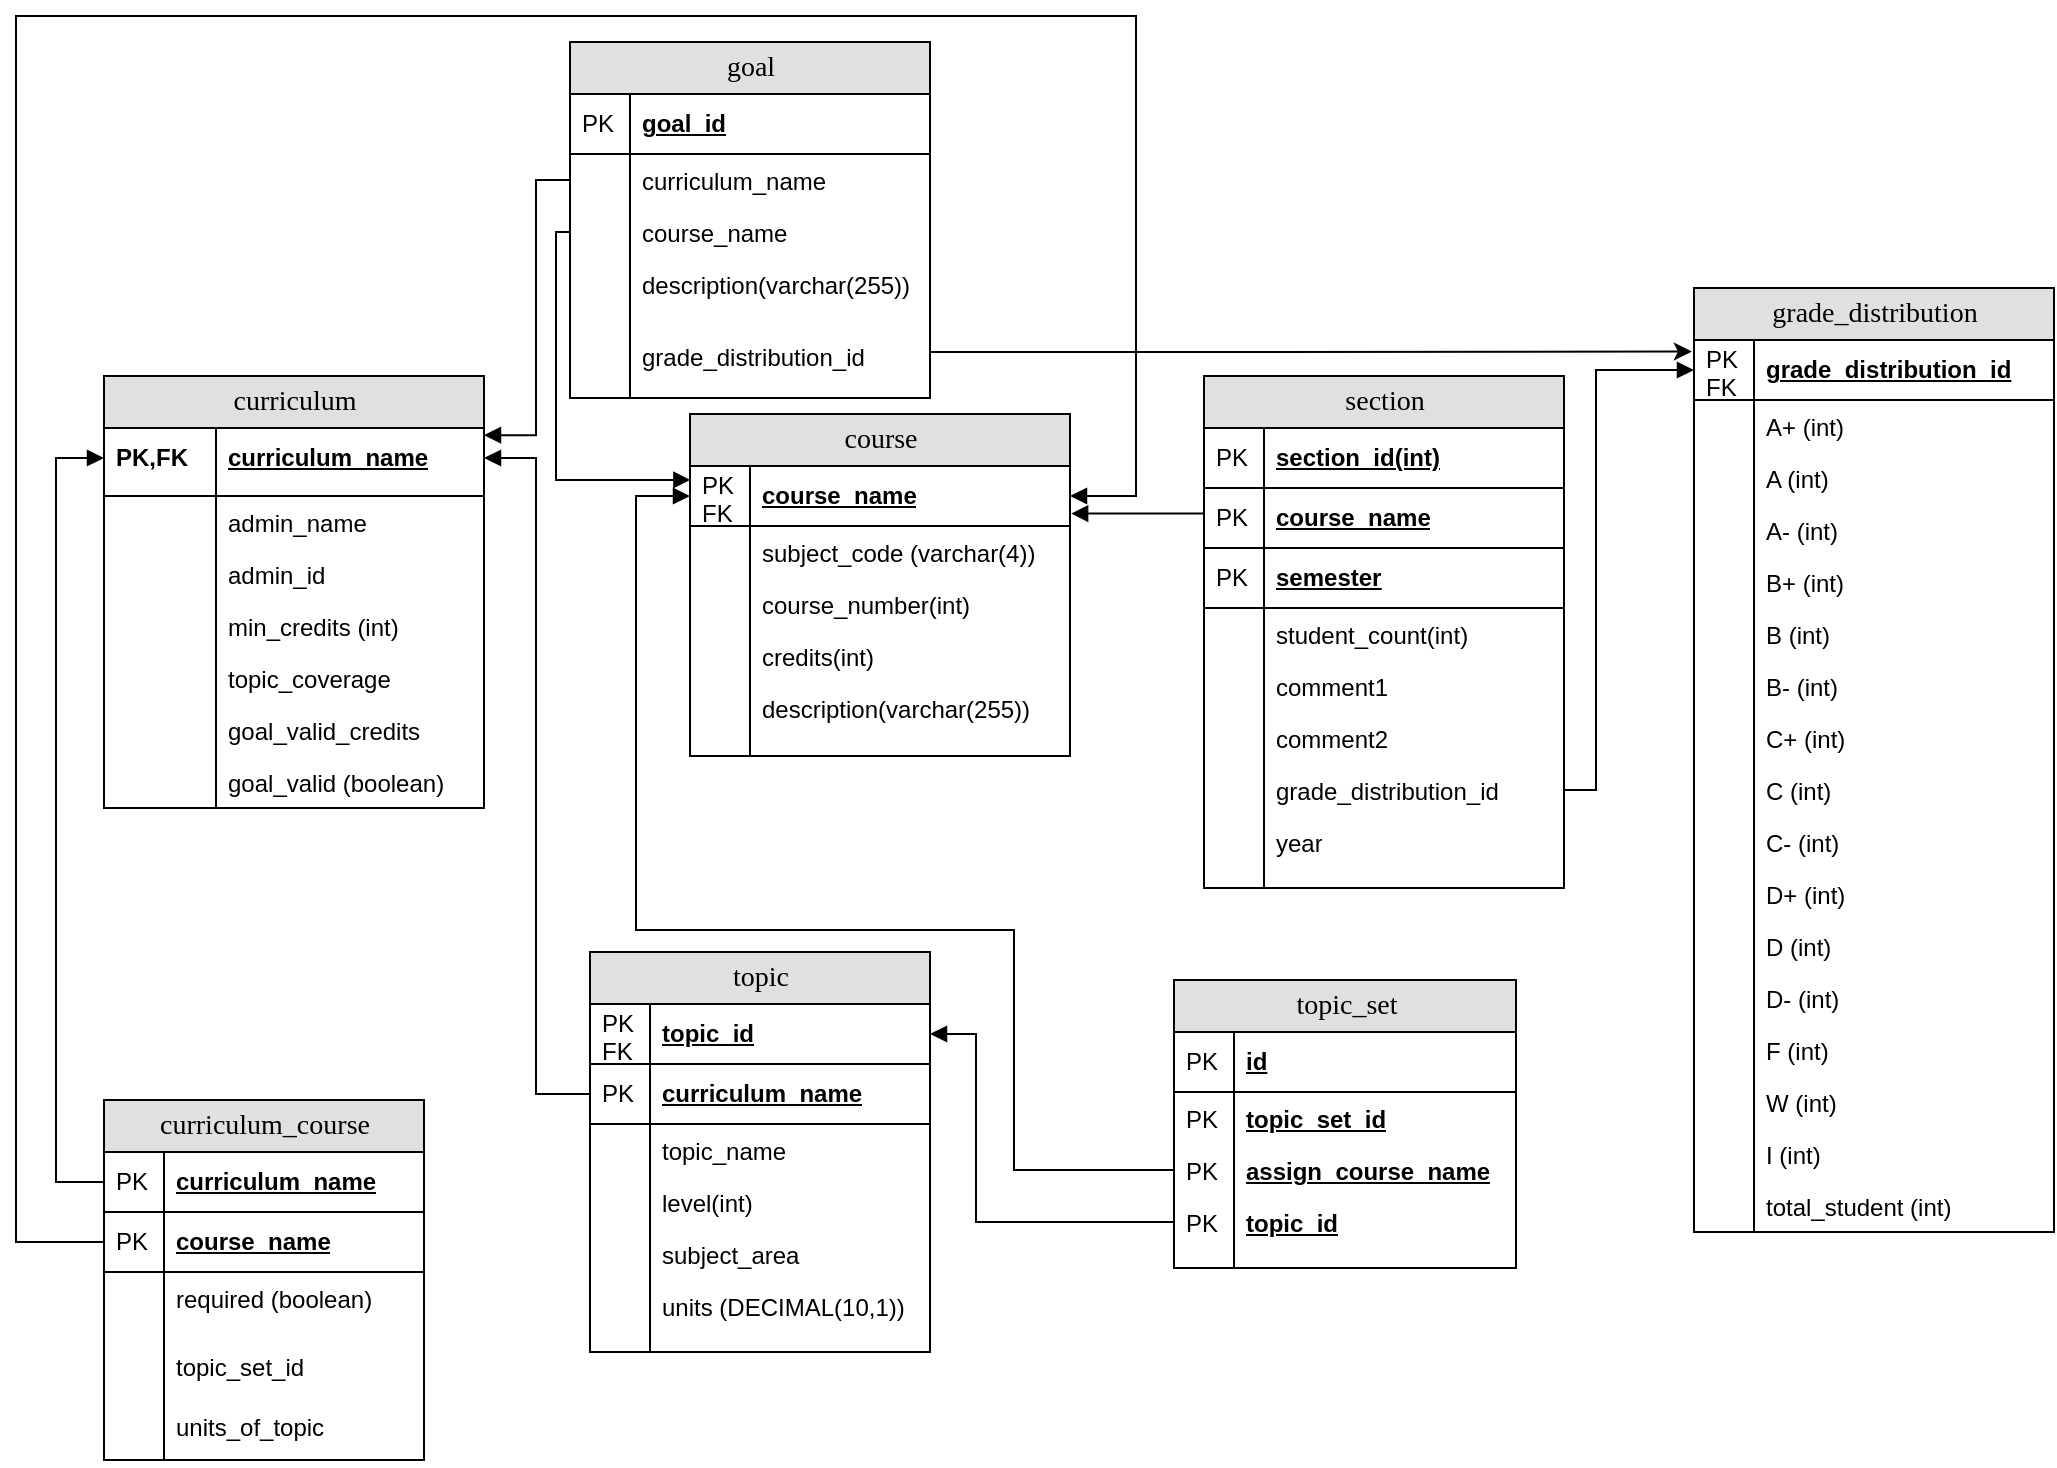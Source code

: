 <mxfile version="10.6.6"><diagram id="YxkbKmxZ-tW5jqFYgHYZ" name="第 1 页"><mxGraphModel dx="2077" dy="550" grid="1" gridSize="10" guides="1" tooltips="1" connect="1" arrows="1" fold="1" page="1" pageScale="1" pageWidth="827" pageHeight="1169" math="0" shadow="0"><root><mxCell id="0"/><mxCell id="1" parent="0"/><mxCell id="L0k8y5lyFJz6aWJ0shsL-1" value="curriculum" style="swimlane;html=1;fontStyle=0;childLayout=stackLayout;horizontal=1;startSize=26;fillColor=#e0e0e0;horizontalStack=0;resizeParent=1;resizeLast=0;collapsible=1;marginBottom=0;swimlaneFillColor=#ffffff;align=center;rounded=0;shadow=0;comic=0;labelBackgroundColor=none;strokeColor=#000000;strokeWidth=1;fontFamily=Verdana;fontSize=14;fontColor=#000000;" vertex="1" parent="1"><mxGeometry x="44" y="680" width="190" height="216" as="geometry"/></mxCell><mxCell id="L0k8y5lyFJz6aWJ0shsL-2" value="curriculum_name" style="shape=partialRectangle;top=0;left=0;right=0;bottom=0;html=1;align=left;verticalAlign=middle;fillColor=none;spacingLeft=60;spacingRight=4;whiteSpace=wrap;overflow=hidden;rotatable=0;points=[[0,0.5],[1,0.5]];portConstraint=eastwest;dropTarget=0;fontStyle=5;" vertex="1" parent="L0k8y5lyFJz6aWJ0shsL-1"><mxGeometry y="26" width="190" height="30" as="geometry"/></mxCell><mxCell id="L0k8y5lyFJz6aWJ0shsL-3" value="PK,FK" style="shape=partialRectangle;fontStyle=1;top=0;left=0;bottom=0;html=1;fillColor=none;align=left;verticalAlign=middle;spacingLeft=4;spacingRight=4;whiteSpace=wrap;overflow=hidden;rotatable=0;points=[];portConstraint=eastwest;part=1;" vertex="1" connectable="0" parent="L0k8y5lyFJz6aWJ0shsL-2"><mxGeometry width="56" height="30" as="geometry"/></mxCell><mxCell id="L0k8y5lyFJz6aWJ0shsL-4" value="" style="shape=partialRectangle;top=0;left=0;right=0;bottom=1;html=1;align=left;verticalAlign=middle;fillColor=none;spacingLeft=60;spacingRight=4;whiteSpace=wrap;overflow=hidden;rotatable=0;points=[[0,0.5],[1,0.5]];portConstraint=eastwest;dropTarget=0;fontStyle=5;" vertex="1" parent="L0k8y5lyFJz6aWJ0shsL-1"><mxGeometry y="56" width="190" height="4" as="geometry"/></mxCell><mxCell id="L0k8y5lyFJz6aWJ0shsL-5" value="" style="shape=partialRectangle;fontStyle=1;top=0;left=0;bottom=0;html=1;fillColor=none;align=left;verticalAlign=middle;spacingLeft=4;spacingRight=4;whiteSpace=wrap;overflow=hidden;rotatable=0;points=[];portConstraint=eastwest;part=1;" vertex="1" connectable="0" parent="L0k8y5lyFJz6aWJ0shsL-4"><mxGeometry width="56" height="4" as="geometry"/></mxCell><mxCell id="L0k8y5lyFJz6aWJ0shsL-6" value="admin_name" style="shape=partialRectangle;top=0;left=0;right=0;bottom=0;html=1;align=left;verticalAlign=top;fillColor=none;spacingLeft=60;spacingRight=4;whiteSpace=wrap;overflow=hidden;rotatable=0;points=[[0,0.5],[1,0.5]];portConstraint=eastwest;dropTarget=0;" vertex="1" parent="L0k8y5lyFJz6aWJ0shsL-1"><mxGeometry y="60" width="190" height="26" as="geometry"/></mxCell><mxCell id="L0k8y5lyFJz6aWJ0shsL-7" value="" style="shape=partialRectangle;top=0;left=0;bottom=0;html=1;fillColor=none;align=left;verticalAlign=top;spacingLeft=4;spacingRight=4;whiteSpace=wrap;overflow=hidden;rotatable=0;points=[];portConstraint=eastwest;part=1;" vertex="1" connectable="0" parent="L0k8y5lyFJz6aWJ0shsL-6"><mxGeometry width="56" height="26" as="geometry"/></mxCell><mxCell id="L0k8y5lyFJz6aWJ0shsL-8" value="admin_id" style="shape=partialRectangle;top=0;left=0;right=0;bottom=0;html=1;align=left;verticalAlign=top;fillColor=none;spacingLeft=60;spacingRight=4;whiteSpace=wrap;overflow=hidden;rotatable=0;points=[[0,0.5],[1,0.5]];portConstraint=eastwest;dropTarget=0;" vertex="1" parent="L0k8y5lyFJz6aWJ0shsL-1"><mxGeometry y="86" width="190" height="26" as="geometry"/></mxCell><mxCell id="L0k8y5lyFJz6aWJ0shsL-9" value="" style="shape=partialRectangle;top=0;left=0;bottom=0;html=1;fillColor=none;align=left;verticalAlign=top;spacingLeft=4;spacingRight=4;whiteSpace=wrap;overflow=hidden;rotatable=0;points=[];portConstraint=eastwest;part=1;" vertex="1" connectable="0" parent="L0k8y5lyFJz6aWJ0shsL-8"><mxGeometry width="56" height="26" as="geometry"/></mxCell><mxCell id="L0k8y5lyFJz6aWJ0shsL-10" value="min_credits (int)" style="shape=partialRectangle;top=0;left=0;right=0;bottom=0;html=1;align=left;verticalAlign=top;fillColor=none;spacingLeft=60;spacingRight=4;whiteSpace=wrap;overflow=hidden;rotatable=0;points=[[0,0.5],[1,0.5]];portConstraint=eastwest;dropTarget=0;" vertex="1" parent="L0k8y5lyFJz6aWJ0shsL-1"><mxGeometry y="112" width="190" height="26" as="geometry"/></mxCell><mxCell id="L0k8y5lyFJz6aWJ0shsL-11" value="" style="shape=partialRectangle;top=0;left=0;bottom=0;html=1;fillColor=none;align=left;verticalAlign=top;spacingLeft=4;spacingRight=4;whiteSpace=wrap;overflow=hidden;rotatable=0;points=[];portConstraint=eastwest;part=1;" vertex="1" connectable="0" parent="L0k8y5lyFJz6aWJ0shsL-10"><mxGeometry width="56" height="26" as="geometry"/></mxCell><mxCell id="L0k8y5lyFJz6aWJ0shsL-12" value="topic_coverage" style="shape=partialRectangle;top=0;left=0;right=0;bottom=0;html=1;align=left;verticalAlign=top;fillColor=none;spacingLeft=60;spacingRight=4;whiteSpace=wrap;overflow=hidden;rotatable=0;points=[[0,0.5],[1,0.5]];portConstraint=eastwest;dropTarget=0;" vertex="1" parent="L0k8y5lyFJz6aWJ0shsL-1"><mxGeometry y="138" width="190" height="26" as="geometry"/></mxCell><mxCell id="L0k8y5lyFJz6aWJ0shsL-13" value="" style="shape=partialRectangle;top=0;left=0;bottom=0;html=1;fillColor=none;align=left;verticalAlign=top;spacingLeft=4;spacingRight=4;whiteSpace=wrap;overflow=hidden;rotatable=0;points=[];portConstraint=eastwest;part=1;" vertex="1" connectable="0" parent="L0k8y5lyFJz6aWJ0shsL-12"><mxGeometry width="56" height="26" as="geometry"/></mxCell><mxCell id="L0k8y5lyFJz6aWJ0shsL-14" value="goal_valid_credits" style="shape=partialRectangle;top=0;left=0;right=0;bottom=0;html=1;align=left;verticalAlign=top;fillColor=none;spacingLeft=60;spacingRight=4;whiteSpace=wrap;overflow=hidden;rotatable=0;points=[[0,0.5],[1,0.5]];portConstraint=eastwest;dropTarget=0;" vertex="1" parent="L0k8y5lyFJz6aWJ0shsL-1"><mxGeometry y="164" width="190" height="26" as="geometry"/></mxCell><mxCell id="L0k8y5lyFJz6aWJ0shsL-15" value="" style="shape=partialRectangle;top=0;left=0;bottom=0;html=1;fillColor=none;align=left;verticalAlign=top;spacingLeft=4;spacingRight=4;whiteSpace=wrap;overflow=hidden;rotatable=0;points=[];portConstraint=eastwest;part=1;" vertex="1" connectable="0" parent="L0k8y5lyFJz6aWJ0shsL-14"><mxGeometry width="56" height="26" as="geometry"/></mxCell><mxCell id="L0k8y5lyFJz6aWJ0shsL-16" value="goal_valid (boolean)" style="shape=partialRectangle;top=0;left=0;right=0;bottom=0;html=1;align=left;verticalAlign=top;fillColor=none;spacingLeft=60;spacingRight=4;whiteSpace=wrap;overflow=hidden;rotatable=0;points=[[0,0.5],[1,0.5]];portConstraint=eastwest;dropTarget=0;" vertex="1" parent="L0k8y5lyFJz6aWJ0shsL-1"><mxGeometry y="190" width="190" height="26" as="geometry"/></mxCell><mxCell id="L0k8y5lyFJz6aWJ0shsL-17" value="" style="shape=partialRectangle;top=0;left=0;bottom=0;html=1;fillColor=none;align=left;verticalAlign=top;spacingLeft=4;spacingRight=4;whiteSpace=wrap;overflow=hidden;rotatable=0;points=[];portConstraint=eastwest;part=1;" vertex="1" connectable="0" parent="L0k8y5lyFJz6aWJ0shsL-16"><mxGeometry width="56" height="26" as="geometry"/></mxCell><mxCell id="L0k8y5lyFJz6aWJ0shsL-18" value="course" style="swimlane;html=1;fontStyle=0;childLayout=stackLayout;horizontal=1;startSize=26;fillColor=#e0e0e0;horizontalStack=0;resizeParent=1;resizeLast=0;collapsible=1;marginBottom=0;swimlaneFillColor=#ffffff;align=center;rounded=0;shadow=0;comic=0;labelBackgroundColor=none;strokeColor=#000000;strokeWidth=1;fontFamily=Verdana;fontSize=14;fontColor=#000000;swimlaneLine=1;" vertex="1" parent="1"><mxGeometry x="337" y="699" width="190" height="171" as="geometry"/></mxCell><mxCell id="L0k8y5lyFJz6aWJ0shsL-19" value="course_name&lt;br&gt;" style="shape=partialRectangle;top=0;left=0;right=0;bottom=1;html=1;align=left;verticalAlign=middle;fillColor=none;spacingLeft=34;spacingRight=4;whiteSpace=wrap;overflow=hidden;rotatable=0;points=[[0,0.5],[1,0.5]];portConstraint=eastwest;dropTarget=0;fontStyle=5;" vertex="1" parent="L0k8y5lyFJz6aWJ0shsL-18"><mxGeometry y="26" width="190" height="30" as="geometry"/></mxCell><mxCell id="L0k8y5lyFJz6aWJ0shsL-20" value="PK&lt;br&gt;FK&lt;br&gt;" style="shape=partialRectangle;top=0;left=0;bottom=0;html=1;fillColor=none;align=left;verticalAlign=middle;spacingLeft=4;spacingRight=4;whiteSpace=wrap;overflow=hidden;rotatable=0;points=[];portConstraint=eastwest;part=1;" vertex="1" connectable="0" parent="L0k8y5lyFJz6aWJ0shsL-19"><mxGeometry width="30" height="30" as="geometry"/></mxCell><mxCell id="L0k8y5lyFJz6aWJ0shsL-21" value="subject_code (varchar(4))" style="shape=partialRectangle;top=0;left=0;right=0;bottom=0;html=1;align=left;verticalAlign=top;fillColor=none;spacingLeft=34;spacingRight=4;whiteSpace=wrap;overflow=hidden;rotatable=0;points=[[0,0.5],[1,0.5]];portConstraint=eastwest;dropTarget=0;" vertex="1" parent="L0k8y5lyFJz6aWJ0shsL-18"><mxGeometry y="56" width="190" height="26" as="geometry"/></mxCell><mxCell id="L0k8y5lyFJz6aWJ0shsL-22" value="" style="shape=partialRectangle;top=0;left=0;bottom=0;html=1;fillColor=none;align=left;verticalAlign=top;spacingLeft=4;spacingRight=4;whiteSpace=wrap;overflow=hidden;rotatable=0;points=[];portConstraint=eastwest;part=1;" vertex="1" connectable="0" parent="L0k8y5lyFJz6aWJ0shsL-21"><mxGeometry width="30" height="26" as="geometry"/></mxCell><mxCell id="L0k8y5lyFJz6aWJ0shsL-23" value="course_number(int)" style="shape=partialRectangle;top=0;left=0;right=0;bottom=0;html=1;align=left;verticalAlign=top;fillColor=none;spacingLeft=34;spacingRight=4;whiteSpace=wrap;overflow=hidden;rotatable=0;points=[[0,0.5],[1,0.5]];portConstraint=eastwest;dropTarget=0;" vertex="1" parent="L0k8y5lyFJz6aWJ0shsL-18"><mxGeometry y="82" width="190" height="26" as="geometry"/></mxCell><mxCell id="L0k8y5lyFJz6aWJ0shsL-24" value="" style="shape=partialRectangle;top=0;left=0;bottom=0;html=1;fillColor=none;align=left;verticalAlign=top;spacingLeft=4;spacingRight=4;whiteSpace=wrap;overflow=hidden;rotatable=0;points=[];portConstraint=eastwest;part=1;" vertex="1" connectable="0" parent="L0k8y5lyFJz6aWJ0shsL-23"><mxGeometry width="30" height="26" as="geometry"/></mxCell><mxCell id="L0k8y5lyFJz6aWJ0shsL-25" value="credits(int)" style="shape=partialRectangle;top=0;left=0;right=0;bottom=0;html=1;align=left;verticalAlign=top;fillColor=none;spacingLeft=34;spacingRight=4;whiteSpace=wrap;overflow=hidden;rotatable=0;points=[[0,0.5],[1,0.5]];portConstraint=eastwest;dropTarget=0;" vertex="1" parent="L0k8y5lyFJz6aWJ0shsL-18"><mxGeometry y="108" width="190" height="26" as="geometry"/></mxCell><mxCell id="L0k8y5lyFJz6aWJ0shsL-26" value="" style="shape=partialRectangle;top=0;left=0;bottom=0;html=1;fillColor=none;align=left;verticalAlign=top;spacingLeft=4;spacingRight=4;whiteSpace=wrap;overflow=hidden;rotatable=0;points=[];portConstraint=eastwest;part=1;" vertex="1" connectable="0" parent="L0k8y5lyFJz6aWJ0shsL-25"><mxGeometry width="30" height="26" as="geometry"/></mxCell><mxCell id="L0k8y5lyFJz6aWJ0shsL-27" value="description(varchar(255))&lt;br&gt;&lt;br&gt;" style="shape=partialRectangle;top=0;left=0;right=0;bottom=0;html=1;align=left;verticalAlign=top;fillColor=none;spacingLeft=34;spacingRight=4;whiteSpace=wrap;overflow=hidden;rotatable=0;points=[[0,0.5],[1,0.5]];portConstraint=eastwest;dropTarget=0;" vertex="1" parent="L0k8y5lyFJz6aWJ0shsL-18"><mxGeometry y="134" width="190" height="26" as="geometry"/></mxCell><mxCell id="L0k8y5lyFJz6aWJ0shsL-28" value="" style="shape=partialRectangle;top=0;left=0;bottom=0;html=1;fillColor=none;align=left;verticalAlign=top;spacingLeft=4;spacingRight=4;whiteSpace=wrap;overflow=hidden;rotatable=0;points=[];portConstraint=eastwest;part=1;" vertex="1" connectable="0" parent="L0k8y5lyFJz6aWJ0shsL-27"><mxGeometry width="30" height="26" as="geometry"/></mxCell><mxCell id="L0k8y5lyFJz6aWJ0shsL-29" value="" style="shape=partialRectangle;top=0;left=0;right=0;bottom=0;html=1;align=left;verticalAlign=top;fillColor=none;spacingLeft=34;spacingRight=4;whiteSpace=wrap;overflow=hidden;rotatable=0;points=[[0,0.5],[1,0.5]];portConstraint=eastwest;dropTarget=0;" vertex="1" parent="L0k8y5lyFJz6aWJ0shsL-18"><mxGeometry y="160" width="190" height="10" as="geometry"/></mxCell><mxCell id="L0k8y5lyFJz6aWJ0shsL-30" value="" style="shape=partialRectangle;top=0;left=0;bottom=0;html=1;fillColor=none;align=left;verticalAlign=top;spacingLeft=4;spacingRight=4;whiteSpace=wrap;overflow=hidden;rotatable=0;points=[];portConstraint=eastwest;part=1;" vertex="1" connectable="0" parent="L0k8y5lyFJz6aWJ0shsL-29"><mxGeometry width="30" height="10" as="geometry"/></mxCell><mxCell id="L0k8y5lyFJz6aWJ0shsL-31" value="topic" style="swimlane;html=1;fontStyle=0;childLayout=stackLayout;horizontal=1;startSize=26;fillColor=#e0e0e0;horizontalStack=0;resizeParent=1;resizeLast=0;collapsible=1;marginBottom=0;swimlaneFillColor=#ffffff;align=center;rounded=0;shadow=0;comic=0;labelBackgroundColor=none;strokeColor=#000000;strokeWidth=1;fontFamily=Verdana;fontSize=14;fontColor=#000000;" vertex="1" parent="1"><mxGeometry x="287" y="968" width="170" height="200" as="geometry"/></mxCell><mxCell id="L0k8y5lyFJz6aWJ0shsL-32" value="topic_id&lt;br&gt;" style="shape=partialRectangle;top=0;left=0;right=0;bottom=1;html=1;align=left;verticalAlign=middle;fillColor=none;spacingLeft=34;spacingRight=4;whiteSpace=wrap;overflow=hidden;rotatable=0;points=[[0,0.5],[1,0.5]];portConstraint=eastwest;dropTarget=0;fontStyle=5;" vertex="1" parent="L0k8y5lyFJz6aWJ0shsL-31"><mxGeometry y="26" width="170" height="30" as="geometry"/></mxCell><mxCell id="L0k8y5lyFJz6aWJ0shsL-33" value="PK&lt;br&gt;FK&lt;br&gt;" style="shape=partialRectangle;top=0;left=0;bottom=0;html=1;fillColor=none;align=left;verticalAlign=middle;spacingLeft=4;spacingRight=4;whiteSpace=wrap;overflow=hidden;rotatable=0;points=[];portConstraint=eastwest;part=1;" vertex="1" connectable="0" parent="L0k8y5lyFJz6aWJ0shsL-32"><mxGeometry width="30" height="30" as="geometry"/></mxCell><mxCell id="L0k8y5lyFJz6aWJ0shsL-34" value="curriculum_name&lt;br&gt;" style="shape=partialRectangle;top=0;left=0;right=0;bottom=1;html=1;align=left;verticalAlign=middle;fillColor=none;spacingLeft=34;spacingRight=4;whiteSpace=wrap;overflow=hidden;rotatable=0;points=[[0,0.5],[1,0.5]];portConstraint=eastwest;dropTarget=0;fontStyle=5;" vertex="1" parent="L0k8y5lyFJz6aWJ0shsL-31"><mxGeometry y="56" width="170" height="30" as="geometry"/></mxCell><mxCell id="L0k8y5lyFJz6aWJ0shsL-35" value="PK&lt;br&gt;" style="shape=partialRectangle;top=0;left=0;bottom=0;html=1;fillColor=none;align=left;verticalAlign=middle;spacingLeft=4;spacingRight=4;whiteSpace=wrap;overflow=hidden;rotatable=0;points=[];portConstraint=eastwest;part=1;" vertex="1" connectable="0" parent="L0k8y5lyFJz6aWJ0shsL-34"><mxGeometry width="30" height="30" as="geometry"/></mxCell><mxCell id="L0k8y5lyFJz6aWJ0shsL-36" value="topic_name" style="shape=partialRectangle;top=0;left=0;right=0;bottom=0;html=1;align=left;verticalAlign=top;fillColor=none;spacingLeft=34;spacingRight=4;whiteSpace=wrap;overflow=hidden;rotatable=0;points=[[0,0.5],[1,0.5]];portConstraint=eastwest;dropTarget=0;" vertex="1" parent="L0k8y5lyFJz6aWJ0shsL-31"><mxGeometry y="86" width="170" height="26" as="geometry"/></mxCell><mxCell id="L0k8y5lyFJz6aWJ0shsL-37" value="" style="shape=partialRectangle;top=0;left=0;bottom=0;html=1;fillColor=none;align=left;verticalAlign=top;spacingLeft=4;spacingRight=4;whiteSpace=wrap;overflow=hidden;rotatable=0;points=[];portConstraint=eastwest;part=1;" vertex="1" connectable="0" parent="L0k8y5lyFJz6aWJ0shsL-36"><mxGeometry width="30" height="26" as="geometry"/></mxCell><mxCell id="L0k8y5lyFJz6aWJ0shsL-38" value="level(int)" style="shape=partialRectangle;top=0;left=0;right=0;bottom=0;html=1;align=left;verticalAlign=top;fillColor=none;spacingLeft=34;spacingRight=4;whiteSpace=wrap;overflow=hidden;rotatable=0;points=[[0,0.5],[1,0.5]];portConstraint=eastwest;dropTarget=0;" vertex="1" parent="L0k8y5lyFJz6aWJ0shsL-31"><mxGeometry y="112" width="170" height="26" as="geometry"/></mxCell><mxCell id="L0k8y5lyFJz6aWJ0shsL-39" value="" style="shape=partialRectangle;top=0;left=0;bottom=0;html=1;fillColor=none;align=left;verticalAlign=top;spacingLeft=4;spacingRight=4;whiteSpace=wrap;overflow=hidden;rotatable=0;points=[];portConstraint=eastwest;part=1;" vertex="1" connectable="0" parent="L0k8y5lyFJz6aWJ0shsL-38"><mxGeometry width="30" height="26" as="geometry"/></mxCell><mxCell id="L0k8y5lyFJz6aWJ0shsL-40" value="subject_area" style="shape=partialRectangle;top=0;left=0;right=0;bottom=0;html=1;align=left;verticalAlign=top;fillColor=none;spacingLeft=34;spacingRight=4;whiteSpace=wrap;overflow=hidden;rotatable=0;points=[[0,0.5],[1,0.5]];portConstraint=eastwest;dropTarget=0;" vertex="1" parent="L0k8y5lyFJz6aWJ0shsL-31"><mxGeometry y="138" width="170" height="26" as="geometry"/></mxCell><mxCell id="L0k8y5lyFJz6aWJ0shsL-41" value="" style="shape=partialRectangle;top=0;left=0;bottom=0;html=1;fillColor=none;align=left;verticalAlign=top;spacingLeft=4;spacingRight=4;whiteSpace=wrap;overflow=hidden;rotatable=0;points=[];portConstraint=eastwest;part=1;" vertex="1" connectable="0" parent="L0k8y5lyFJz6aWJ0shsL-40"><mxGeometry width="30" height="26" as="geometry"/></mxCell><mxCell id="L0k8y5lyFJz6aWJ0shsL-42" value="units (DECIMAL(10,1))" style="shape=partialRectangle;top=0;left=0;right=0;bottom=0;html=1;align=left;verticalAlign=top;fillColor=none;spacingLeft=34;spacingRight=4;whiteSpace=wrap;overflow=hidden;rotatable=0;points=[[0,0.5],[1,0.5]];portConstraint=eastwest;dropTarget=0;" vertex="1" parent="L0k8y5lyFJz6aWJ0shsL-31"><mxGeometry y="164" width="170" height="26" as="geometry"/></mxCell><mxCell id="L0k8y5lyFJz6aWJ0shsL-43" value="" style="shape=partialRectangle;top=0;left=0;bottom=0;html=1;fillColor=none;align=left;verticalAlign=top;spacingLeft=4;spacingRight=4;whiteSpace=wrap;overflow=hidden;rotatable=0;points=[];portConstraint=eastwest;part=1;" vertex="1" connectable="0" parent="L0k8y5lyFJz6aWJ0shsL-42"><mxGeometry width="30" height="26" as="geometry"/></mxCell><mxCell id="L0k8y5lyFJz6aWJ0shsL-44" value="" style="shape=partialRectangle;top=0;left=0;right=0;bottom=0;html=1;align=left;verticalAlign=top;fillColor=none;spacingLeft=34;spacingRight=4;whiteSpace=wrap;overflow=hidden;rotatable=0;points=[[0,0.5],[1,0.5]];portConstraint=eastwest;dropTarget=0;" vertex="1" parent="L0k8y5lyFJz6aWJ0shsL-31"><mxGeometry y="190" width="170" height="10" as="geometry"/></mxCell><mxCell id="L0k8y5lyFJz6aWJ0shsL-45" value="" style="shape=partialRectangle;top=0;left=0;bottom=0;html=1;fillColor=none;align=left;verticalAlign=top;spacingLeft=4;spacingRight=4;whiteSpace=wrap;overflow=hidden;rotatable=0;points=[];portConstraint=eastwest;part=1;" vertex="1" connectable="0" parent="L0k8y5lyFJz6aWJ0shsL-44"><mxGeometry width="30" height="10" as="geometry"/></mxCell><mxCell id="L0k8y5lyFJz6aWJ0shsL-46" value="topic_set" style="swimlane;html=1;fontStyle=0;childLayout=stackLayout;horizontal=1;startSize=26;fillColor=#e0e0e0;horizontalStack=0;resizeParent=1;resizeLast=0;collapsible=1;marginBottom=0;swimlaneFillColor=#ffffff;align=center;rounded=0;shadow=0;comic=0;labelBackgroundColor=none;strokeColor=#000000;strokeWidth=1;fontFamily=Verdana;fontSize=14;fontColor=#000000;" vertex="1" parent="1"><mxGeometry x="579" y="982" width="171" height="144" as="geometry"/></mxCell><mxCell id="L0k8y5lyFJz6aWJ0shsL-47" value="id" style="shape=partialRectangle;top=0;left=0;right=0;bottom=1;html=1;align=left;verticalAlign=middle;fillColor=none;spacingLeft=34;spacingRight=4;whiteSpace=wrap;overflow=hidden;rotatable=0;points=[[0,0.5],[1,0.5]];portConstraint=eastwest;dropTarget=0;fontStyle=5;" vertex="1" parent="L0k8y5lyFJz6aWJ0shsL-46"><mxGeometry y="26" width="171" height="30" as="geometry"/></mxCell><mxCell id="L0k8y5lyFJz6aWJ0shsL-48" value="PK&lt;br&gt;" style="shape=partialRectangle;top=0;left=0;bottom=0;html=1;fillColor=none;align=left;verticalAlign=middle;spacingLeft=4;spacingRight=4;whiteSpace=wrap;overflow=hidden;rotatable=0;points=[];portConstraint=eastwest;part=1;" vertex="1" connectable="0" parent="L0k8y5lyFJz6aWJ0shsL-47"><mxGeometry width="30" height="30" as="geometry"/></mxCell><mxCell id="L0k8y5lyFJz6aWJ0shsL-49" value="topic_set_id&lt;br&gt;" style="shape=partialRectangle;top=0;left=0;right=0;bottom=0;html=1;align=left;verticalAlign=top;fillColor=none;spacingLeft=34;spacingRight=4;whiteSpace=wrap;overflow=hidden;rotatable=0;points=[[0,0.5],[1,0.5]];portConstraint=eastwest;dropTarget=0;fontStyle=5" vertex="1" parent="L0k8y5lyFJz6aWJ0shsL-46"><mxGeometry y="56" width="171" height="26" as="geometry"/></mxCell><mxCell id="L0k8y5lyFJz6aWJ0shsL-50" value="PK" style="shape=partialRectangle;top=0;left=0;bottom=0;html=1;fillColor=none;align=left;verticalAlign=top;spacingLeft=4;spacingRight=4;whiteSpace=wrap;overflow=hidden;rotatable=0;points=[];portConstraint=eastwest;part=1;" vertex="1" connectable="0" parent="L0k8y5lyFJz6aWJ0shsL-49"><mxGeometry width="30" height="26" as="geometry"/></mxCell><mxCell id="L0k8y5lyFJz6aWJ0shsL-51" value="assign_course_name&lt;br&gt;" style="shape=partialRectangle;top=0;left=0;right=0;bottom=0;html=1;align=left;verticalAlign=top;fillColor=none;spacingLeft=34;spacingRight=4;whiteSpace=wrap;overflow=hidden;rotatable=0;points=[[0,0.5],[1,0.5]];portConstraint=eastwest;dropTarget=0;fontStyle=5" vertex="1" parent="L0k8y5lyFJz6aWJ0shsL-46"><mxGeometry y="82" width="171" height="26" as="geometry"/></mxCell><mxCell id="L0k8y5lyFJz6aWJ0shsL-52" value="PK" style="shape=partialRectangle;top=0;left=0;bottom=0;html=1;fillColor=none;align=left;verticalAlign=top;spacingLeft=4;spacingRight=4;whiteSpace=wrap;overflow=hidden;rotatable=0;points=[];portConstraint=eastwest;part=1;" vertex="1" connectable="0" parent="L0k8y5lyFJz6aWJ0shsL-51"><mxGeometry width="30" height="26" as="geometry"/></mxCell><mxCell id="L0k8y5lyFJz6aWJ0shsL-143" value="topic_id&lt;br&gt;" style="shape=partialRectangle;top=0;left=0;right=0;bottom=0;html=1;align=left;verticalAlign=top;fillColor=none;spacingLeft=34;spacingRight=4;whiteSpace=wrap;overflow=hidden;rotatable=0;points=[[0,0.5],[1,0.5]];portConstraint=eastwest;dropTarget=0;fontStyle=5" vertex="1" parent="L0k8y5lyFJz6aWJ0shsL-46"><mxGeometry y="108" width="171" height="26" as="geometry"/></mxCell><mxCell id="L0k8y5lyFJz6aWJ0shsL-144" value="PK" style="shape=partialRectangle;top=0;left=0;bottom=0;html=1;fillColor=none;align=left;verticalAlign=top;spacingLeft=4;spacingRight=4;whiteSpace=wrap;overflow=hidden;rotatable=0;points=[];portConstraint=eastwest;part=1;" vertex="1" connectable="0" parent="L0k8y5lyFJz6aWJ0shsL-143"><mxGeometry width="30" height="26" as="geometry"/></mxCell><mxCell id="L0k8y5lyFJz6aWJ0shsL-55" value="" style="shape=partialRectangle;top=0;left=0;right=0;bottom=0;html=1;align=left;verticalAlign=top;fillColor=none;spacingLeft=34;spacingRight=4;whiteSpace=wrap;overflow=hidden;rotatable=0;points=[[0,0.5],[1,0.5]];portConstraint=eastwest;dropTarget=0;" vertex="1" parent="L0k8y5lyFJz6aWJ0shsL-46"><mxGeometry y="134" width="171" height="10" as="geometry"/></mxCell><mxCell id="L0k8y5lyFJz6aWJ0shsL-56" value="" style="shape=partialRectangle;top=0;left=0;bottom=0;html=1;fillColor=none;align=left;verticalAlign=top;spacingLeft=4;spacingRight=4;whiteSpace=wrap;overflow=hidden;rotatable=0;points=[];portConstraint=eastwest;part=1;" vertex="1" connectable="0" parent="L0k8y5lyFJz6aWJ0shsL-55"><mxGeometry width="30" height="10" as="geometry"/></mxCell><mxCell id="L0k8y5lyFJz6aWJ0shsL-57" value="curriculum_course" style="swimlane;html=1;fontStyle=0;childLayout=stackLayout;horizontal=1;startSize=26;fillColor=#e0e0e0;horizontalStack=0;resizeParent=1;resizeLast=0;collapsible=1;marginBottom=0;swimlaneFillColor=#ffffff;align=center;rounded=0;shadow=0;comic=0;labelBackgroundColor=none;strokeColor=#000000;strokeWidth=1;fontFamily=Verdana;fontSize=14;fontColor=#000000;" vertex="1" parent="1"><mxGeometry x="44" y="1042" width="160" height="180" as="geometry"/></mxCell><mxCell id="L0k8y5lyFJz6aWJ0shsL-58" value="curriculum_name&lt;br&gt;" style="shape=partialRectangle;top=0;left=0;right=0;bottom=1;html=1;align=left;verticalAlign=middle;fillColor=none;spacingLeft=34;spacingRight=4;whiteSpace=wrap;overflow=hidden;rotatable=0;points=[[0,0.5],[1,0.5]];portConstraint=eastwest;dropTarget=0;fontStyle=5;" vertex="1" parent="L0k8y5lyFJz6aWJ0shsL-57"><mxGeometry y="26" width="160" height="30" as="geometry"/></mxCell><mxCell id="L0k8y5lyFJz6aWJ0shsL-59" value="PK" style="shape=partialRectangle;top=0;left=0;bottom=0;html=1;fillColor=none;align=left;verticalAlign=middle;spacingLeft=4;spacingRight=4;whiteSpace=wrap;overflow=hidden;rotatable=0;points=[];portConstraint=eastwest;part=1;" vertex="1" connectable="0" parent="L0k8y5lyFJz6aWJ0shsL-58"><mxGeometry width="30" height="30" as="geometry"/></mxCell><mxCell id="L0k8y5lyFJz6aWJ0shsL-60" value="course_name&lt;br&gt;" style="shape=partialRectangle;top=0;left=0;right=0;bottom=1;html=1;align=left;verticalAlign=middle;fillColor=none;spacingLeft=34;spacingRight=4;whiteSpace=wrap;overflow=hidden;rotatable=0;points=[[0,0.5],[1,0.5]];portConstraint=eastwest;dropTarget=0;fontStyle=5;" vertex="1" parent="L0k8y5lyFJz6aWJ0shsL-57"><mxGeometry y="56" width="160" height="30" as="geometry"/></mxCell><mxCell id="L0k8y5lyFJz6aWJ0shsL-61" value="PK" style="shape=partialRectangle;top=0;left=0;bottom=0;html=1;fillColor=none;align=left;verticalAlign=middle;spacingLeft=4;spacingRight=4;whiteSpace=wrap;overflow=hidden;rotatable=0;points=[];portConstraint=eastwest;part=1;" vertex="1" connectable="0" parent="L0k8y5lyFJz6aWJ0shsL-60"><mxGeometry width="30" height="30" as="geometry"/></mxCell><mxCell id="L0k8y5lyFJz6aWJ0shsL-62" value="required (boolean)" style="shape=partialRectangle;top=0;left=0;right=0;bottom=0;html=1;align=left;verticalAlign=top;fillColor=none;spacingLeft=34;spacingRight=4;whiteSpace=wrap;overflow=hidden;rotatable=0;points=[[0,0.5],[1,0.5]];portConstraint=eastwest;dropTarget=0;" vertex="1" parent="L0k8y5lyFJz6aWJ0shsL-57"><mxGeometry y="86" width="160" height="34" as="geometry"/></mxCell><mxCell id="L0k8y5lyFJz6aWJ0shsL-63" value="" style="shape=partialRectangle;top=0;left=0;bottom=0;html=1;fillColor=none;align=left;verticalAlign=top;spacingLeft=4;spacingRight=4;whiteSpace=wrap;overflow=hidden;rotatable=0;points=[];portConstraint=eastwest;part=1;" vertex="1" connectable="0" parent="L0k8y5lyFJz6aWJ0shsL-62"><mxGeometry width="30" height="34" as="geometry"/></mxCell><mxCell id="L0k8y5lyFJz6aWJ0shsL-64" value="topic_set_id" style="shape=partialRectangle;top=0;left=0;right=0;bottom=0;html=1;align=left;verticalAlign=top;fillColor=none;spacingLeft=34;spacingRight=4;whiteSpace=wrap;overflow=hidden;rotatable=0;points=[[0,0.5],[1,0.5]];portConstraint=eastwest;dropTarget=0;" vertex="1" parent="L0k8y5lyFJz6aWJ0shsL-57"><mxGeometry y="120" width="160" height="30" as="geometry"/></mxCell><mxCell id="L0k8y5lyFJz6aWJ0shsL-65" value="" style="shape=partialRectangle;top=0;left=0;bottom=0;html=1;fillColor=none;align=left;verticalAlign=top;spacingLeft=4;spacingRight=4;whiteSpace=wrap;overflow=hidden;rotatable=0;points=[];portConstraint=eastwest;part=1;" vertex="1" connectable="0" parent="L0k8y5lyFJz6aWJ0shsL-64"><mxGeometry width="30" height="30" as="geometry"/></mxCell><mxCell id="L0k8y5lyFJz6aWJ0shsL-66" value="units_of_topic" style="shape=partialRectangle;top=0;left=0;right=0;bottom=0;html=1;align=left;verticalAlign=top;fillColor=none;spacingLeft=34;spacingRight=4;whiteSpace=wrap;overflow=hidden;rotatable=0;points=[[0,0.5],[1,0.5]];portConstraint=eastwest;dropTarget=0;" vertex="1" parent="L0k8y5lyFJz6aWJ0shsL-57"><mxGeometry y="150" width="160" height="30" as="geometry"/></mxCell><mxCell id="L0k8y5lyFJz6aWJ0shsL-67" value="" style="shape=partialRectangle;top=0;left=0;bottom=0;html=1;fillColor=none;align=left;verticalAlign=top;spacingLeft=4;spacingRight=4;whiteSpace=wrap;overflow=hidden;rotatable=0;points=[];portConstraint=eastwest;part=1;" vertex="1" connectable="0" parent="L0k8y5lyFJz6aWJ0shsL-66"><mxGeometry width="30" height="30" as="geometry"/></mxCell><mxCell id="L0k8y5lyFJz6aWJ0shsL-68" value="goal" style="swimlane;html=1;fontStyle=0;childLayout=stackLayout;horizontal=1;startSize=26;fillColor=#e0e0e0;horizontalStack=0;resizeParent=1;resizeLast=0;collapsible=1;marginBottom=0;swimlaneFillColor=#ffffff;align=center;rounded=0;shadow=0;comic=0;labelBackgroundColor=none;strokeColor=#000000;strokeWidth=1;fontFamily=Verdana;fontSize=14;fontColor=#000000;swimlaneLine=1;" vertex="1" parent="1"><mxGeometry x="277" y="513" width="180" height="178" as="geometry"/></mxCell><mxCell id="L0k8y5lyFJz6aWJ0shsL-69" value="goal_id" style="shape=partialRectangle;top=0;left=0;right=0;bottom=1;html=1;align=left;verticalAlign=middle;fillColor=none;spacingLeft=34;spacingRight=4;whiteSpace=wrap;overflow=hidden;rotatable=0;points=[[0,0.5],[1,0.5]];portConstraint=eastwest;dropTarget=0;fontStyle=5;" vertex="1" parent="L0k8y5lyFJz6aWJ0shsL-68"><mxGeometry y="26" width="180" height="30" as="geometry"/></mxCell><mxCell id="L0k8y5lyFJz6aWJ0shsL-70" value="PK&lt;br&gt;" style="shape=partialRectangle;top=0;left=0;bottom=0;html=1;fillColor=none;align=left;verticalAlign=middle;spacingLeft=4;spacingRight=4;whiteSpace=wrap;overflow=hidden;rotatable=0;points=[];portConstraint=eastwest;part=1;" vertex="1" connectable="0" parent="L0k8y5lyFJz6aWJ0shsL-69"><mxGeometry width="30" height="30" as="geometry"/></mxCell><mxCell id="L0k8y5lyFJz6aWJ0shsL-71" value="curriculum_name" style="shape=partialRectangle;top=0;left=0;right=0;bottom=0;html=1;align=left;verticalAlign=top;fillColor=none;spacingLeft=34;spacingRight=4;whiteSpace=wrap;overflow=hidden;rotatable=0;points=[[0,0.5],[1,0.5]];portConstraint=eastwest;dropTarget=0;" vertex="1" parent="L0k8y5lyFJz6aWJ0shsL-68"><mxGeometry y="56" width="180" height="26" as="geometry"/></mxCell><mxCell id="L0k8y5lyFJz6aWJ0shsL-72" value="" style="shape=partialRectangle;top=0;left=0;bottom=0;html=1;fillColor=none;align=left;verticalAlign=top;spacingLeft=4;spacingRight=4;whiteSpace=wrap;overflow=hidden;rotatable=0;points=[];portConstraint=eastwest;part=1;" vertex="1" connectable="0" parent="L0k8y5lyFJz6aWJ0shsL-71"><mxGeometry width="30" height="26" as="geometry"/></mxCell><mxCell id="L0k8y5lyFJz6aWJ0shsL-73" value="course_name" style="shape=partialRectangle;top=0;left=0;right=0;bottom=0;html=1;align=left;verticalAlign=top;fillColor=none;spacingLeft=34;spacingRight=4;whiteSpace=wrap;overflow=hidden;rotatable=0;points=[[0,0.5],[1,0.5]];portConstraint=eastwest;dropTarget=0;" vertex="1" parent="L0k8y5lyFJz6aWJ0shsL-68"><mxGeometry y="82" width="180" height="26" as="geometry"/></mxCell><mxCell id="L0k8y5lyFJz6aWJ0shsL-74" value="" style="shape=partialRectangle;top=0;left=0;bottom=0;html=1;fillColor=none;align=left;verticalAlign=top;spacingLeft=4;spacingRight=4;whiteSpace=wrap;overflow=hidden;rotatable=0;points=[];portConstraint=eastwest;part=1;" vertex="1" connectable="0" parent="L0k8y5lyFJz6aWJ0shsL-73"><mxGeometry width="30" height="26" as="geometry"/></mxCell><mxCell id="L0k8y5lyFJz6aWJ0shsL-75" value="description(varchar(255))" style="shape=partialRectangle;top=0;left=0;right=0;bottom=0;html=1;align=left;verticalAlign=top;fillColor=none;spacingLeft=34;spacingRight=4;whiteSpace=wrap;overflow=hidden;rotatable=0;points=[[0,0.5],[1,0.5]];portConstraint=eastwest;dropTarget=0;" vertex="1" parent="L0k8y5lyFJz6aWJ0shsL-68"><mxGeometry y="108" width="180" height="26" as="geometry"/></mxCell><mxCell id="L0k8y5lyFJz6aWJ0shsL-76" value="" style="shape=partialRectangle;top=0;left=0;bottom=0;html=1;fillColor=none;align=left;verticalAlign=top;spacingLeft=4;spacingRight=4;whiteSpace=wrap;overflow=hidden;rotatable=0;points=[];portConstraint=eastwest;part=1;" vertex="1" connectable="0" parent="L0k8y5lyFJz6aWJ0shsL-75"><mxGeometry width="30" height="26" as="geometry"/></mxCell><mxCell id="L0k8y5lyFJz6aWJ0shsL-77" value="" style="shape=partialRectangle;top=0;left=0;right=0;bottom=0;html=1;align=left;verticalAlign=top;fillColor=none;spacingLeft=34;spacingRight=4;whiteSpace=wrap;overflow=hidden;rotatable=0;points=[[0,0.5],[1,0.5]];portConstraint=eastwest;dropTarget=0;" vertex="1" parent="L0k8y5lyFJz6aWJ0shsL-68"><mxGeometry y="134" width="180" height="10" as="geometry"/></mxCell><mxCell id="L0k8y5lyFJz6aWJ0shsL-78" value="" style="shape=partialRectangle;top=0;left=0;bottom=0;html=1;fillColor=none;align=left;verticalAlign=top;spacingLeft=4;spacingRight=4;whiteSpace=wrap;overflow=hidden;rotatable=0;points=[];portConstraint=eastwest;part=1;" vertex="1" connectable="0" parent="L0k8y5lyFJz6aWJ0shsL-77"><mxGeometry width="30" height="10" as="geometry"/></mxCell><mxCell id="L0k8y5lyFJz6aWJ0shsL-79" value="grade_distribution_id" style="shape=partialRectangle;top=0;left=0;right=0;bottom=0;html=1;align=left;verticalAlign=top;fillColor=none;spacingLeft=34;spacingRight=4;whiteSpace=wrap;overflow=hidden;rotatable=0;points=[[0,0.5],[1,0.5]];portConstraint=eastwest;dropTarget=0;" vertex="1" parent="L0k8y5lyFJz6aWJ0shsL-68"><mxGeometry y="144" width="180" height="34" as="geometry"/></mxCell><mxCell id="L0k8y5lyFJz6aWJ0shsL-80" value="" style="shape=partialRectangle;top=0;left=0;bottom=0;html=1;fillColor=none;align=left;verticalAlign=top;spacingLeft=4;spacingRight=4;whiteSpace=wrap;overflow=hidden;rotatable=0;points=[];portConstraint=eastwest;part=1;" vertex="1" connectable="0" parent="L0k8y5lyFJz6aWJ0shsL-79"><mxGeometry width="30" height="34.0" as="geometry"/></mxCell><mxCell id="L0k8y5lyFJz6aWJ0shsL-81" value="section" style="swimlane;html=1;fontStyle=0;childLayout=stackLayout;horizontal=1;startSize=26;fillColor=#e0e0e0;horizontalStack=0;resizeParent=1;resizeLast=0;collapsible=1;marginBottom=0;swimlaneFillColor=#ffffff;align=center;rounded=0;shadow=0;comic=0;labelBackgroundColor=none;strokeColor=#000000;strokeWidth=1;fontFamily=Verdana;fontSize=14;fontColor=#000000;swimlaneLine=1;" vertex="1" parent="1"><mxGeometry x="594" y="680" width="180" height="256" as="geometry"/></mxCell><mxCell id="L0k8y5lyFJz6aWJ0shsL-82" value="section_id(int)" style="shape=partialRectangle;top=0;left=0;right=0;bottom=1;html=1;align=left;verticalAlign=middle;fillColor=none;spacingLeft=34;spacingRight=4;whiteSpace=wrap;overflow=hidden;rotatable=0;points=[[0,0.5],[1,0.5]];portConstraint=eastwest;dropTarget=0;fontStyle=5;" vertex="1" parent="L0k8y5lyFJz6aWJ0shsL-81"><mxGeometry y="26" width="180" height="30" as="geometry"/></mxCell><mxCell id="L0k8y5lyFJz6aWJ0shsL-83" value="PK" style="shape=partialRectangle;top=0;left=0;bottom=0;html=1;fillColor=none;align=left;verticalAlign=middle;spacingLeft=4;spacingRight=4;whiteSpace=wrap;overflow=hidden;rotatable=0;points=[];portConstraint=eastwest;part=1;" vertex="1" connectable="0" parent="L0k8y5lyFJz6aWJ0shsL-82"><mxGeometry width="30" height="30" as="geometry"/></mxCell><mxCell id="L0k8y5lyFJz6aWJ0shsL-84" value="&lt;b&gt;&lt;u&gt;course_name&lt;/u&gt;&lt;/b&gt;" style="shape=partialRectangle;top=0;left=0;right=0;bottom=1;html=1;align=left;verticalAlign=middle;fillColor=none;spacingLeft=34;spacingRight=4;whiteSpace=wrap;overflow=hidden;rotatable=0;points=[[0,0.5],[1,0.5]];portConstraint=eastwest;dropTarget=0;fontStyle=5;" vertex="1" parent="L0k8y5lyFJz6aWJ0shsL-81"><mxGeometry y="56" width="180" height="30" as="geometry"/></mxCell><mxCell id="L0k8y5lyFJz6aWJ0shsL-85" value="PK" style="shape=partialRectangle;top=0;left=0;bottom=0;html=1;fillColor=none;align=left;verticalAlign=middle;spacingLeft=4;spacingRight=4;whiteSpace=wrap;overflow=hidden;rotatable=0;points=[];portConstraint=eastwest;part=1;" vertex="1" connectable="0" parent="L0k8y5lyFJz6aWJ0shsL-84"><mxGeometry width="30" height="30" as="geometry"/></mxCell><mxCell id="L0k8y5lyFJz6aWJ0shsL-152" value="&lt;b&gt;&lt;u&gt;semester&lt;br&gt;&lt;/u&gt;&lt;/b&gt;" style="shape=partialRectangle;top=0;left=0;right=0;bottom=1;html=1;align=left;verticalAlign=middle;fillColor=none;spacingLeft=34;spacingRight=4;whiteSpace=wrap;overflow=hidden;rotatable=0;points=[[0,0.5],[1,0.5]];portConstraint=eastwest;dropTarget=0;fontStyle=5;" vertex="1" parent="L0k8y5lyFJz6aWJ0shsL-81"><mxGeometry y="86" width="180" height="30" as="geometry"/></mxCell><mxCell id="L0k8y5lyFJz6aWJ0shsL-153" value="PK" style="shape=partialRectangle;top=0;left=0;bottom=0;html=1;fillColor=none;align=left;verticalAlign=middle;spacingLeft=4;spacingRight=4;whiteSpace=wrap;overflow=hidden;rotatable=0;points=[];portConstraint=eastwest;part=1;" vertex="1" connectable="0" parent="L0k8y5lyFJz6aWJ0shsL-152"><mxGeometry width="30" height="30" as="geometry"/></mxCell><mxCell id="L0k8y5lyFJz6aWJ0shsL-88" value="student_count(int)&lt;br&gt;" style="shape=partialRectangle;top=0;left=0;right=0;bottom=0;html=1;align=left;verticalAlign=top;fillColor=none;spacingLeft=34;spacingRight=4;whiteSpace=wrap;overflow=hidden;rotatable=0;points=[[0,0.5],[1,0.5]];portConstraint=eastwest;dropTarget=0;" vertex="1" parent="L0k8y5lyFJz6aWJ0shsL-81"><mxGeometry y="116" width="180" height="26" as="geometry"/></mxCell><mxCell id="L0k8y5lyFJz6aWJ0shsL-89" value="" style="shape=partialRectangle;top=0;left=0;bottom=0;html=1;fillColor=none;align=left;verticalAlign=top;spacingLeft=4;spacingRight=4;whiteSpace=wrap;overflow=hidden;rotatable=0;points=[];portConstraint=eastwest;part=1;" vertex="1" connectable="0" parent="L0k8y5lyFJz6aWJ0shsL-88"><mxGeometry width="30" height="26" as="geometry"/></mxCell><mxCell id="L0k8y5lyFJz6aWJ0shsL-90" value="comment1&lt;br&gt;" style="shape=partialRectangle;top=0;left=0;right=0;bottom=0;html=1;align=left;verticalAlign=top;fillColor=none;spacingLeft=34;spacingRight=4;whiteSpace=wrap;overflow=hidden;rotatable=0;points=[[0,0.5],[1,0.5]];portConstraint=eastwest;dropTarget=0;" vertex="1" parent="L0k8y5lyFJz6aWJ0shsL-81"><mxGeometry y="142" width="180" height="26" as="geometry"/></mxCell><mxCell id="L0k8y5lyFJz6aWJ0shsL-91" value="" style="shape=partialRectangle;top=0;left=0;bottom=0;html=1;fillColor=none;align=left;verticalAlign=top;spacingLeft=4;spacingRight=4;whiteSpace=wrap;overflow=hidden;rotatable=0;points=[];portConstraint=eastwest;part=1;" vertex="1" connectable="0" parent="L0k8y5lyFJz6aWJ0shsL-90"><mxGeometry width="30" height="26" as="geometry"/></mxCell><mxCell id="L0k8y5lyFJz6aWJ0shsL-92" value="comment2&lt;br&gt;" style="shape=partialRectangle;top=0;left=0;right=0;bottom=0;html=1;align=left;verticalAlign=top;fillColor=none;spacingLeft=34;spacingRight=4;whiteSpace=wrap;overflow=hidden;rotatable=0;points=[[0,0.5],[1,0.5]];portConstraint=eastwest;dropTarget=0;" vertex="1" parent="L0k8y5lyFJz6aWJ0shsL-81"><mxGeometry y="168" width="180" height="26" as="geometry"/></mxCell><mxCell id="L0k8y5lyFJz6aWJ0shsL-93" value="" style="shape=partialRectangle;top=0;left=0;bottom=0;html=1;fillColor=none;align=left;verticalAlign=top;spacingLeft=4;spacingRight=4;whiteSpace=wrap;overflow=hidden;rotatable=0;points=[];portConstraint=eastwest;part=1;" vertex="1" connectable="0" parent="L0k8y5lyFJz6aWJ0shsL-92"><mxGeometry width="30" height="26" as="geometry"/></mxCell><mxCell id="L0k8y5lyFJz6aWJ0shsL-163" value="grade_distribution_id" style="shape=partialRectangle;top=0;left=0;right=0;bottom=0;html=1;align=left;verticalAlign=top;fillColor=none;spacingLeft=34;spacingRight=4;whiteSpace=wrap;overflow=hidden;rotatable=0;points=[[0,0.5],[1,0.5]];portConstraint=eastwest;dropTarget=0;" vertex="1" parent="L0k8y5lyFJz6aWJ0shsL-81"><mxGeometry y="194" width="180" height="26" as="geometry"/></mxCell><mxCell id="L0k8y5lyFJz6aWJ0shsL-164" value="" style="shape=partialRectangle;top=0;left=0;bottom=0;html=1;fillColor=none;align=left;verticalAlign=top;spacingLeft=4;spacingRight=4;whiteSpace=wrap;overflow=hidden;rotatable=0;points=[];portConstraint=eastwest;part=1;" vertex="1" connectable="0" parent="L0k8y5lyFJz6aWJ0shsL-163"><mxGeometry width="30" height="26" as="geometry"/></mxCell><mxCell id="L0k8y5lyFJz6aWJ0shsL-94" value="year" style="shape=partialRectangle;top=0;left=0;right=0;bottom=0;html=1;align=left;verticalAlign=top;fillColor=none;spacingLeft=34;spacingRight=4;whiteSpace=wrap;overflow=hidden;rotatable=0;points=[[0,0.5],[1,0.5]];portConstraint=eastwest;dropTarget=0;" vertex="1" parent="L0k8y5lyFJz6aWJ0shsL-81"><mxGeometry y="220" width="180" height="26" as="geometry"/></mxCell><mxCell id="L0k8y5lyFJz6aWJ0shsL-95" value="" style="shape=partialRectangle;top=0;left=0;bottom=0;html=1;fillColor=none;align=left;verticalAlign=top;spacingLeft=4;spacingRight=4;whiteSpace=wrap;overflow=hidden;rotatable=0;points=[];portConstraint=eastwest;part=1;" vertex="1" connectable="0" parent="L0k8y5lyFJz6aWJ0shsL-94"><mxGeometry width="30" height="26" as="geometry"/></mxCell><mxCell id="L0k8y5lyFJz6aWJ0shsL-96" value="" style="shape=partialRectangle;top=0;left=0;right=0;bottom=0;html=1;align=left;verticalAlign=top;fillColor=none;spacingLeft=34;spacingRight=4;whiteSpace=wrap;overflow=hidden;rotatable=0;points=[[0,0.5],[1,0.5]];portConstraint=eastwest;dropTarget=0;" vertex="1" parent="L0k8y5lyFJz6aWJ0shsL-81"><mxGeometry y="246" width="180" height="10" as="geometry"/></mxCell><mxCell id="L0k8y5lyFJz6aWJ0shsL-97" value="" style="shape=partialRectangle;top=0;left=0;bottom=0;html=1;fillColor=none;align=left;verticalAlign=top;spacingLeft=4;spacingRight=4;whiteSpace=wrap;overflow=hidden;rotatable=0;points=[];portConstraint=eastwest;part=1;" vertex="1" connectable="0" parent="L0k8y5lyFJz6aWJ0shsL-96"><mxGeometry width="30" height="10" as="geometry"/></mxCell><mxCell id="L0k8y5lyFJz6aWJ0shsL-98" value="grade_distribution" style="swimlane;html=1;fontStyle=0;childLayout=stackLayout;horizontal=1;startSize=26;fillColor=#e0e0e0;horizontalStack=0;resizeParent=1;resizeLast=0;collapsible=1;marginBottom=0;swimlaneFillColor=#ffffff;align=center;rounded=0;shadow=0;comic=0;labelBackgroundColor=none;strokeColor=#000000;strokeWidth=1;fontFamily=Verdana;fontSize=14;fontColor=#000000;swimlaneLine=1;" vertex="1" parent="1"><mxGeometry x="839" y="636" width="180" height="472" as="geometry"/></mxCell><mxCell id="L0k8y5lyFJz6aWJ0shsL-99" value="grade_distribution_id" style="shape=partialRectangle;top=0;left=0;right=0;bottom=1;html=1;align=left;verticalAlign=middle;fillColor=none;spacingLeft=34;spacingRight=4;whiteSpace=wrap;overflow=hidden;rotatable=0;points=[[0,0.5],[1,0.5]];portConstraint=eastwest;dropTarget=0;fontStyle=5;" vertex="1" parent="L0k8y5lyFJz6aWJ0shsL-98"><mxGeometry y="26" width="180" height="30" as="geometry"/></mxCell><mxCell id="L0k8y5lyFJz6aWJ0shsL-100" value="PK&lt;br&gt;FK" style="shape=partialRectangle;top=0;left=0;bottom=0;html=1;fillColor=none;align=left;verticalAlign=middle;spacingLeft=4;spacingRight=4;whiteSpace=wrap;overflow=hidden;rotatable=0;points=[];portConstraint=eastwest;part=1;" vertex="1" connectable="0" parent="L0k8y5lyFJz6aWJ0shsL-99"><mxGeometry width="30" height="30" as="geometry"/></mxCell><mxCell id="L0k8y5lyFJz6aWJ0shsL-101" value="A+ (int)" style="shape=partialRectangle;top=0;left=0;right=0;bottom=0;html=1;align=left;verticalAlign=top;fillColor=none;spacingLeft=34;spacingRight=4;whiteSpace=wrap;overflow=hidden;rotatable=0;points=[[0,0.5],[1,0.5]];portConstraint=eastwest;dropTarget=0;" vertex="1" parent="L0k8y5lyFJz6aWJ0shsL-98"><mxGeometry y="56" width="180" height="26" as="geometry"/></mxCell><mxCell id="L0k8y5lyFJz6aWJ0shsL-102" value="" style="shape=partialRectangle;top=0;left=0;bottom=0;html=1;fillColor=none;align=left;verticalAlign=top;spacingLeft=4;spacingRight=4;whiteSpace=wrap;overflow=hidden;rotatable=0;points=[];portConstraint=eastwest;part=1;" vertex="1" connectable="0" parent="L0k8y5lyFJz6aWJ0shsL-101"><mxGeometry width="30" height="26" as="geometry"/></mxCell><mxCell id="L0k8y5lyFJz6aWJ0shsL-103" value="A (int)" style="shape=partialRectangle;top=0;left=0;right=0;bottom=0;html=1;align=left;verticalAlign=top;fillColor=none;spacingLeft=34;spacingRight=4;whiteSpace=wrap;overflow=hidden;rotatable=0;points=[[0,0.5],[1,0.5]];portConstraint=eastwest;dropTarget=0;" vertex="1" parent="L0k8y5lyFJz6aWJ0shsL-98"><mxGeometry y="82" width="180" height="26" as="geometry"/></mxCell><mxCell id="L0k8y5lyFJz6aWJ0shsL-104" value="" style="shape=partialRectangle;top=0;left=0;bottom=0;html=1;fillColor=none;align=left;verticalAlign=top;spacingLeft=4;spacingRight=4;whiteSpace=wrap;overflow=hidden;rotatable=0;points=[];portConstraint=eastwest;part=1;" vertex="1" connectable="0" parent="L0k8y5lyFJz6aWJ0shsL-103"><mxGeometry width="30" height="26" as="geometry"/></mxCell><mxCell id="L0k8y5lyFJz6aWJ0shsL-105" value="A- (int)" style="shape=partialRectangle;top=0;left=0;right=0;bottom=0;html=1;align=left;verticalAlign=top;fillColor=none;spacingLeft=34;spacingRight=4;whiteSpace=wrap;overflow=hidden;rotatable=0;points=[[0,0.5],[1,0.5]];portConstraint=eastwest;dropTarget=0;" vertex="1" parent="L0k8y5lyFJz6aWJ0shsL-98"><mxGeometry y="108" width="180" height="26" as="geometry"/></mxCell><mxCell id="L0k8y5lyFJz6aWJ0shsL-106" value="" style="shape=partialRectangle;top=0;left=0;bottom=0;html=1;fillColor=none;align=left;verticalAlign=top;spacingLeft=4;spacingRight=4;whiteSpace=wrap;overflow=hidden;rotatable=0;points=[];portConstraint=eastwest;part=1;" vertex="1" connectable="0" parent="L0k8y5lyFJz6aWJ0shsL-105"><mxGeometry width="30" height="26" as="geometry"/></mxCell><mxCell id="L0k8y5lyFJz6aWJ0shsL-107" value="B+ (int)" style="shape=partialRectangle;top=0;left=0;right=0;bottom=0;html=1;align=left;verticalAlign=top;fillColor=none;spacingLeft=34;spacingRight=4;whiteSpace=wrap;overflow=hidden;rotatable=0;points=[[0,0.5],[1,0.5]];portConstraint=eastwest;dropTarget=0;" vertex="1" parent="L0k8y5lyFJz6aWJ0shsL-98"><mxGeometry y="134" width="180" height="26" as="geometry"/></mxCell><mxCell id="L0k8y5lyFJz6aWJ0shsL-108" value="" style="shape=partialRectangle;top=0;left=0;bottom=0;html=1;fillColor=none;align=left;verticalAlign=top;spacingLeft=4;spacingRight=4;whiteSpace=wrap;overflow=hidden;rotatable=0;points=[];portConstraint=eastwest;part=1;" vertex="1" connectable="0" parent="L0k8y5lyFJz6aWJ0shsL-107"><mxGeometry width="30" height="26" as="geometry"/></mxCell><mxCell id="L0k8y5lyFJz6aWJ0shsL-109" value="B (int)" style="shape=partialRectangle;top=0;left=0;right=0;bottom=0;html=1;align=left;verticalAlign=top;fillColor=none;spacingLeft=34;spacingRight=4;whiteSpace=wrap;overflow=hidden;rotatable=0;points=[[0,0.5],[1,0.5]];portConstraint=eastwest;dropTarget=0;" vertex="1" parent="L0k8y5lyFJz6aWJ0shsL-98"><mxGeometry y="160" width="180" height="26" as="geometry"/></mxCell><mxCell id="L0k8y5lyFJz6aWJ0shsL-110" value="" style="shape=partialRectangle;top=0;left=0;bottom=0;html=1;fillColor=none;align=left;verticalAlign=top;spacingLeft=4;spacingRight=4;whiteSpace=wrap;overflow=hidden;rotatable=0;points=[];portConstraint=eastwest;part=1;" vertex="1" connectable="0" parent="L0k8y5lyFJz6aWJ0shsL-109"><mxGeometry width="30" height="26" as="geometry"/></mxCell><mxCell id="L0k8y5lyFJz6aWJ0shsL-111" value="B- (int)" style="shape=partialRectangle;top=0;left=0;right=0;bottom=0;html=1;align=left;verticalAlign=top;fillColor=none;spacingLeft=34;spacingRight=4;whiteSpace=wrap;overflow=hidden;rotatable=0;points=[[0,0.5],[1,0.5]];portConstraint=eastwest;dropTarget=0;" vertex="1" parent="L0k8y5lyFJz6aWJ0shsL-98"><mxGeometry y="186" width="180" height="26" as="geometry"/></mxCell><mxCell id="L0k8y5lyFJz6aWJ0shsL-112" value="" style="shape=partialRectangle;top=0;left=0;bottom=0;html=1;fillColor=none;align=left;verticalAlign=top;spacingLeft=4;spacingRight=4;whiteSpace=wrap;overflow=hidden;rotatable=0;points=[];portConstraint=eastwest;part=1;" vertex="1" connectable="0" parent="L0k8y5lyFJz6aWJ0shsL-111"><mxGeometry width="30" height="26" as="geometry"/></mxCell><mxCell id="L0k8y5lyFJz6aWJ0shsL-113" value="C+ (int)" style="shape=partialRectangle;top=0;left=0;right=0;bottom=0;html=1;align=left;verticalAlign=top;fillColor=none;spacingLeft=34;spacingRight=4;whiteSpace=wrap;overflow=hidden;rotatable=0;points=[[0,0.5],[1,0.5]];portConstraint=eastwest;dropTarget=0;" vertex="1" parent="L0k8y5lyFJz6aWJ0shsL-98"><mxGeometry y="212" width="180" height="26" as="geometry"/></mxCell><mxCell id="L0k8y5lyFJz6aWJ0shsL-114" value="" style="shape=partialRectangle;top=0;left=0;bottom=0;html=1;fillColor=none;align=left;verticalAlign=top;spacingLeft=4;spacingRight=4;whiteSpace=wrap;overflow=hidden;rotatable=0;points=[];portConstraint=eastwest;part=1;" vertex="1" connectable="0" parent="L0k8y5lyFJz6aWJ0shsL-113"><mxGeometry width="30" height="26" as="geometry"/></mxCell><mxCell id="L0k8y5lyFJz6aWJ0shsL-115" value="C (int)" style="shape=partialRectangle;top=0;left=0;right=0;bottom=0;html=1;align=left;verticalAlign=top;fillColor=none;spacingLeft=34;spacingRight=4;whiteSpace=wrap;overflow=hidden;rotatable=0;points=[[0,0.5],[1,0.5]];portConstraint=eastwest;dropTarget=0;" vertex="1" parent="L0k8y5lyFJz6aWJ0shsL-98"><mxGeometry y="238" width="180" height="26" as="geometry"/></mxCell><mxCell id="L0k8y5lyFJz6aWJ0shsL-116" value="" style="shape=partialRectangle;top=0;left=0;bottom=0;html=1;fillColor=none;align=left;verticalAlign=top;spacingLeft=4;spacingRight=4;whiteSpace=wrap;overflow=hidden;rotatable=0;points=[];portConstraint=eastwest;part=1;" vertex="1" connectable="0" parent="L0k8y5lyFJz6aWJ0shsL-115"><mxGeometry width="30" height="26" as="geometry"/></mxCell><mxCell id="L0k8y5lyFJz6aWJ0shsL-117" value="C- (int)" style="shape=partialRectangle;top=0;left=0;right=0;bottom=0;html=1;align=left;verticalAlign=top;fillColor=none;spacingLeft=34;spacingRight=4;whiteSpace=wrap;overflow=hidden;rotatable=0;points=[[0,0.5],[1,0.5]];portConstraint=eastwest;dropTarget=0;" vertex="1" parent="L0k8y5lyFJz6aWJ0shsL-98"><mxGeometry y="264" width="180" height="26" as="geometry"/></mxCell><mxCell id="L0k8y5lyFJz6aWJ0shsL-118" value="" style="shape=partialRectangle;top=0;left=0;bottom=0;html=1;fillColor=none;align=left;verticalAlign=top;spacingLeft=4;spacingRight=4;whiteSpace=wrap;overflow=hidden;rotatable=0;points=[];portConstraint=eastwest;part=1;" vertex="1" connectable="0" parent="L0k8y5lyFJz6aWJ0shsL-117"><mxGeometry width="30" height="26" as="geometry"/></mxCell><mxCell id="L0k8y5lyFJz6aWJ0shsL-119" value="D+ (int)" style="shape=partialRectangle;top=0;left=0;right=0;bottom=0;html=1;align=left;verticalAlign=top;fillColor=none;spacingLeft=34;spacingRight=4;whiteSpace=wrap;overflow=hidden;rotatable=0;points=[[0,0.5],[1,0.5]];portConstraint=eastwest;dropTarget=0;" vertex="1" parent="L0k8y5lyFJz6aWJ0shsL-98"><mxGeometry y="290" width="180" height="26" as="geometry"/></mxCell><mxCell id="L0k8y5lyFJz6aWJ0shsL-120" value="" style="shape=partialRectangle;top=0;left=0;bottom=0;html=1;fillColor=none;align=left;verticalAlign=top;spacingLeft=4;spacingRight=4;whiteSpace=wrap;overflow=hidden;rotatable=0;points=[];portConstraint=eastwest;part=1;" vertex="1" connectable="0" parent="L0k8y5lyFJz6aWJ0shsL-119"><mxGeometry width="30" height="26" as="geometry"/></mxCell><mxCell id="L0k8y5lyFJz6aWJ0shsL-121" value="D (int)" style="shape=partialRectangle;top=0;left=0;right=0;bottom=0;html=1;align=left;verticalAlign=top;fillColor=none;spacingLeft=34;spacingRight=4;whiteSpace=wrap;overflow=hidden;rotatable=0;points=[[0,0.5],[1,0.5]];portConstraint=eastwest;dropTarget=0;" vertex="1" parent="L0k8y5lyFJz6aWJ0shsL-98"><mxGeometry y="316" width="180" height="26" as="geometry"/></mxCell><mxCell id="L0k8y5lyFJz6aWJ0shsL-122" value="" style="shape=partialRectangle;top=0;left=0;bottom=0;html=1;fillColor=none;align=left;verticalAlign=top;spacingLeft=4;spacingRight=4;whiteSpace=wrap;overflow=hidden;rotatable=0;points=[];portConstraint=eastwest;part=1;" vertex="1" connectable="0" parent="L0k8y5lyFJz6aWJ0shsL-121"><mxGeometry width="30" height="26" as="geometry"/></mxCell><mxCell id="L0k8y5lyFJz6aWJ0shsL-123" value="D- (int)" style="shape=partialRectangle;top=0;left=0;right=0;bottom=0;html=1;align=left;verticalAlign=top;fillColor=none;spacingLeft=34;spacingRight=4;whiteSpace=wrap;overflow=hidden;rotatable=0;points=[[0,0.5],[1,0.5]];portConstraint=eastwest;dropTarget=0;" vertex="1" parent="L0k8y5lyFJz6aWJ0shsL-98"><mxGeometry y="342" width="180" height="26" as="geometry"/></mxCell><mxCell id="L0k8y5lyFJz6aWJ0shsL-124" value="" style="shape=partialRectangle;top=0;left=0;bottom=0;html=1;fillColor=none;align=left;verticalAlign=top;spacingLeft=4;spacingRight=4;whiteSpace=wrap;overflow=hidden;rotatable=0;points=[];portConstraint=eastwest;part=1;" vertex="1" connectable="0" parent="L0k8y5lyFJz6aWJ0shsL-123"><mxGeometry width="30" height="26" as="geometry"/></mxCell><mxCell id="L0k8y5lyFJz6aWJ0shsL-125" value="F (int)" style="shape=partialRectangle;top=0;left=0;right=0;bottom=0;html=1;align=left;verticalAlign=top;fillColor=none;spacingLeft=34;spacingRight=4;whiteSpace=wrap;overflow=hidden;rotatable=0;points=[[0,0.5],[1,0.5]];portConstraint=eastwest;dropTarget=0;" vertex="1" parent="L0k8y5lyFJz6aWJ0shsL-98"><mxGeometry y="368" width="180" height="26" as="geometry"/></mxCell><mxCell id="L0k8y5lyFJz6aWJ0shsL-126" value="" style="shape=partialRectangle;top=0;left=0;bottom=0;html=1;fillColor=none;align=left;verticalAlign=top;spacingLeft=4;spacingRight=4;whiteSpace=wrap;overflow=hidden;rotatable=0;points=[];portConstraint=eastwest;part=1;" vertex="1" connectable="0" parent="L0k8y5lyFJz6aWJ0shsL-125"><mxGeometry width="30" height="26" as="geometry"/></mxCell><mxCell id="L0k8y5lyFJz6aWJ0shsL-127" value="W (int)" style="shape=partialRectangle;top=0;left=0;right=0;bottom=0;html=1;align=left;verticalAlign=top;fillColor=none;spacingLeft=34;spacingRight=4;whiteSpace=wrap;overflow=hidden;rotatable=0;points=[[0,0.5],[1,0.5]];portConstraint=eastwest;dropTarget=0;" vertex="1" parent="L0k8y5lyFJz6aWJ0shsL-98"><mxGeometry y="394" width="180" height="26" as="geometry"/></mxCell><mxCell id="L0k8y5lyFJz6aWJ0shsL-128" value="" style="shape=partialRectangle;top=0;left=0;bottom=0;html=1;fillColor=none;align=left;verticalAlign=top;spacingLeft=4;spacingRight=4;whiteSpace=wrap;overflow=hidden;rotatable=0;points=[];portConstraint=eastwest;part=1;" vertex="1" connectable="0" parent="L0k8y5lyFJz6aWJ0shsL-127"><mxGeometry width="30" height="26" as="geometry"/></mxCell><mxCell id="L0k8y5lyFJz6aWJ0shsL-129" value="I (int)" style="shape=partialRectangle;top=0;left=0;right=0;bottom=0;html=1;align=left;verticalAlign=top;fillColor=none;spacingLeft=34;spacingRight=4;whiteSpace=wrap;overflow=hidden;rotatable=0;points=[[0,0.5],[1,0.5]];portConstraint=eastwest;dropTarget=0;" vertex="1" parent="L0k8y5lyFJz6aWJ0shsL-98"><mxGeometry y="420" width="180" height="26" as="geometry"/></mxCell><mxCell id="L0k8y5lyFJz6aWJ0shsL-130" value="" style="shape=partialRectangle;top=0;left=0;bottom=0;html=1;fillColor=none;align=left;verticalAlign=top;spacingLeft=4;spacingRight=4;whiteSpace=wrap;overflow=hidden;rotatable=0;points=[];portConstraint=eastwest;part=1;" vertex="1" connectable="0" parent="L0k8y5lyFJz6aWJ0shsL-129"><mxGeometry width="30" height="26" as="geometry"/></mxCell><mxCell id="L0k8y5lyFJz6aWJ0shsL-154" value="total_student (int)" style="shape=partialRectangle;top=0;left=0;right=0;bottom=0;html=1;align=left;verticalAlign=top;fillColor=none;spacingLeft=34;spacingRight=4;whiteSpace=wrap;overflow=hidden;rotatable=0;points=[[0,0.5],[1,0.5]];portConstraint=eastwest;dropTarget=0;" vertex="1" parent="L0k8y5lyFJz6aWJ0shsL-98"><mxGeometry y="446" width="180" height="26" as="geometry"/></mxCell><mxCell id="L0k8y5lyFJz6aWJ0shsL-155" value="" style="shape=partialRectangle;top=0;left=0;bottom=0;html=1;fillColor=none;align=left;verticalAlign=top;spacingLeft=4;spacingRight=4;whiteSpace=wrap;overflow=hidden;rotatable=0;points=[];portConstraint=eastwest;part=1;" vertex="1" connectable="0" parent="L0k8y5lyFJz6aWJ0shsL-154"><mxGeometry width="30" height="26" as="geometry"/></mxCell><mxCell id="L0k8y5lyFJz6aWJ0shsL-131" style="edgeStyle=orthogonalEdgeStyle;rounded=0;orthogonalLoop=1;jettySize=auto;html=1;endArrow=block;endFill=1;entryX=0;entryY=0.5;entryDx=0;entryDy=0;exitX=0;exitY=0.5;exitDx=0;exitDy=0;" edge="1" parent="1" source="L0k8y5lyFJz6aWJ0shsL-58" target="L0k8y5lyFJz6aWJ0shsL-2"><mxGeometry relative="1" as="geometry"><mxPoint x="44" y="946" as="sourcePoint"/><mxPoint x="39" y="740" as="targetPoint"/><Array as="points"><mxPoint x="20" y="1083"/><mxPoint x="20" y="721"/></Array></mxGeometry></mxCell><mxCell id="L0k8y5lyFJz6aWJ0shsL-132" style="edgeStyle=orthogonalEdgeStyle;rounded=0;orthogonalLoop=1;jettySize=auto;html=1;endArrow=block;endFill=1;exitX=0;exitY=0.5;exitDx=0;exitDy=0;entryX=1;entryY=0.5;entryDx=0;entryDy=0;" edge="1" parent="1" source="L0k8y5lyFJz6aWJ0shsL-60" target="L0k8y5lyFJz6aWJ0shsL-19"><mxGeometry relative="1" as="geometry"><mxPoint x="40" y="976" as="sourcePoint"/><mxPoint x="530" y="737" as="targetPoint"/><Array as="points"><mxPoint y="1113"/><mxPoint y="500"/><mxPoint x="560" y="500"/><mxPoint x="560" y="740"/></Array></mxGeometry></mxCell><mxCell id="L0k8y5lyFJz6aWJ0shsL-133" style="edgeStyle=orthogonalEdgeStyle;rounded=0;orthogonalLoop=1;jettySize=auto;html=1;entryX=1.003;entryY=0.793;entryDx=0;entryDy=0;endArrow=block;endFill=1;exitX=0;exitY=0.5;exitDx=0;exitDy=0;entryPerimeter=0;" edge="1" parent="1" source="L0k8y5lyFJz6aWJ0shsL-84" target="L0k8y5lyFJz6aWJ0shsL-19"><mxGeometry relative="1" as="geometry"><Array as="points"><mxPoint x="594" y="749"/></Array></mxGeometry></mxCell><mxCell id="L0k8y5lyFJz6aWJ0shsL-134" style="edgeStyle=orthogonalEdgeStyle;rounded=0;orthogonalLoop=1;jettySize=auto;html=1;endArrow=block;endFill=1;entryX=1;entryY=0.5;entryDx=0;entryDy=0;exitX=0;exitY=0.5;exitDx=0;exitDy=0;" edge="1" parent="1" source="L0k8y5lyFJz6aWJ0shsL-143" target="L0k8y5lyFJz6aWJ0shsL-32"><mxGeometry relative="1" as="geometry"><mxPoint x="579" y="1100" as="sourcePoint"/><mxPoint x="400" y="1054" as="targetPoint"/><Array as="points"><mxPoint x="480" y="1103"/><mxPoint x="480" y="1009"/></Array></mxGeometry></mxCell><mxCell id="L0k8y5lyFJz6aWJ0shsL-135" style="edgeStyle=orthogonalEdgeStyle;rounded=0;orthogonalLoop=1;jettySize=auto;html=1;entryX=0;entryY=0.5;entryDx=0;entryDy=0;endArrow=block;endFill=1;exitX=1;exitY=0.5;exitDx=0;exitDy=0;" edge="1" parent="1" source="L0k8y5lyFJz6aWJ0shsL-94" target="L0k8y5lyFJz6aWJ0shsL-99"><mxGeometry relative="1" as="geometry"><Array as="points"><mxPoint x="790" y="887"/><mxPoint x="790" y="677"/></Array></mxGeometry></mxCell><mxCell id="L0k8y5lyFJz6aWJ0shsL-136" style="edgeStyle=orthogonalEdgeStyle;rounded=0;orthogonalLoop=1;jettySize=auto;html=1;entryX=0;entryY=0.5;entryDx=0;entryDy=0;endArrow=block;endFill=1;exitX=0;exitY=0.5;exitDx=0;exitDy=0;" edge="1" parent="1" source="L0k8y5lyFJz6aWJ0shsL-51" target="L0k8y5lyFJz6aWJ0shsL-19"><mxGeometry relative="1" as="geometry"><mxPoint x="322" y="977" as="sourcePoint"/><Array as="points"><mxPoint x="499" y="1077"/><mxPoint x="499" y="957"/><mxPoint x="310" y="957"/><mxPoint x="310" y="740"/></Array></mxGeometry></mxCell><mxCell id="L0k8y5lyFJz6aWJ0shsL-139" style="edgeStyle=orthogonalEdgeStyle;rounded=0;orthogonalLoop=1;jettySize=auto;html=1;exitX=0;exitY=0.5;exitDx=0;exitDy=0;endArrow=block;endFill=1;entryX=1;entryY=0.12;entryDx=0;entryDy=0;entryPerimeter=0;" edge="1" parent="1" source="L0k8y5lyFJz6aWJ0shsL-71" target="L0k8y5lyFJz6aWJ0shsL-2"><mxGeometry relative="1" as="geometry"><Array as="points"><mxPoint x="260" y="582"/><mxPoint x="260" y="710"/></Array></mxGeometry></mxCell><mxCell id="L0k8y5lyFJz6aWJ0shsL-140" style="edgeStyle=orthogonalEdgeStyle;rounded=0;orthogonalLoop=1;jettySize=auto;html=1;exitX=0;exitY=0.5;exitDx=0;exitDy=0;entryX=0.001;entryY=0.233;entryDx=0;entryDy=0;entryPerimeter=0;endArrow=block;endFill=1;" edge="1" parent="1" source="L0k8y5lyFJz6aWJ0shsL-73" target="L0k8y5lyFJz6aWJ0shsL-19"><mxGeometry relative="1" as="geometry"><Array as="points"><mxPoint x="270" y="608"/><mxPoint x="270" y="732"/></Array></mxGeometry></mxCell><mxCell id="L0k8y5lyFJz6aWJ0shsL-141" style="edgeStyle=orthogonalEdgeStyle;rounded=0;orthogonalLoop=1;jettySize=auto;html=1;exitX=0;exitY=0.5;exitDx=0;exitDy=0;entryX=1;entryY=0.5;entryDx=0;entryDy=0;endArrow=block;endFill=1;" edge="1" parent="1" source="L0k8y5lyFJz6aWJ0shsL-34" target="L0k8y5lyFJz6aWJ0shsL-2"><mxGeometry relative="1" as="geometry"><Array as="points"><mxPoint x="260" y="1039"/><mxPoint x="260" y="721"/></Array></mxGeometry></mxCell><mxCell id="L0k8y5lyFJz6aWJ0shsL-142" style="edgeStyle=orthogonalEdgeStyle;rounded=0;orthogonalLoop=1;jettySize=auto;html=1;entryX=-0.006;entryY=0.193;entryDx=0;entryDy=0;entryPerimeter=0;" edge="1" parent="1" source="L0k8y5lyFJz6aWJ0shsL-79" target="L0k8y5lyFJz6aWJ0shsL-99"><mxGeometry relative="1" as="geometry"><Array as="points"><mxPoint x="550" y="668"/><mxPoint x="550" y="668"/></Array></mxGeometry></mxCell></root></mxGraphModel></diagram></mxfile>